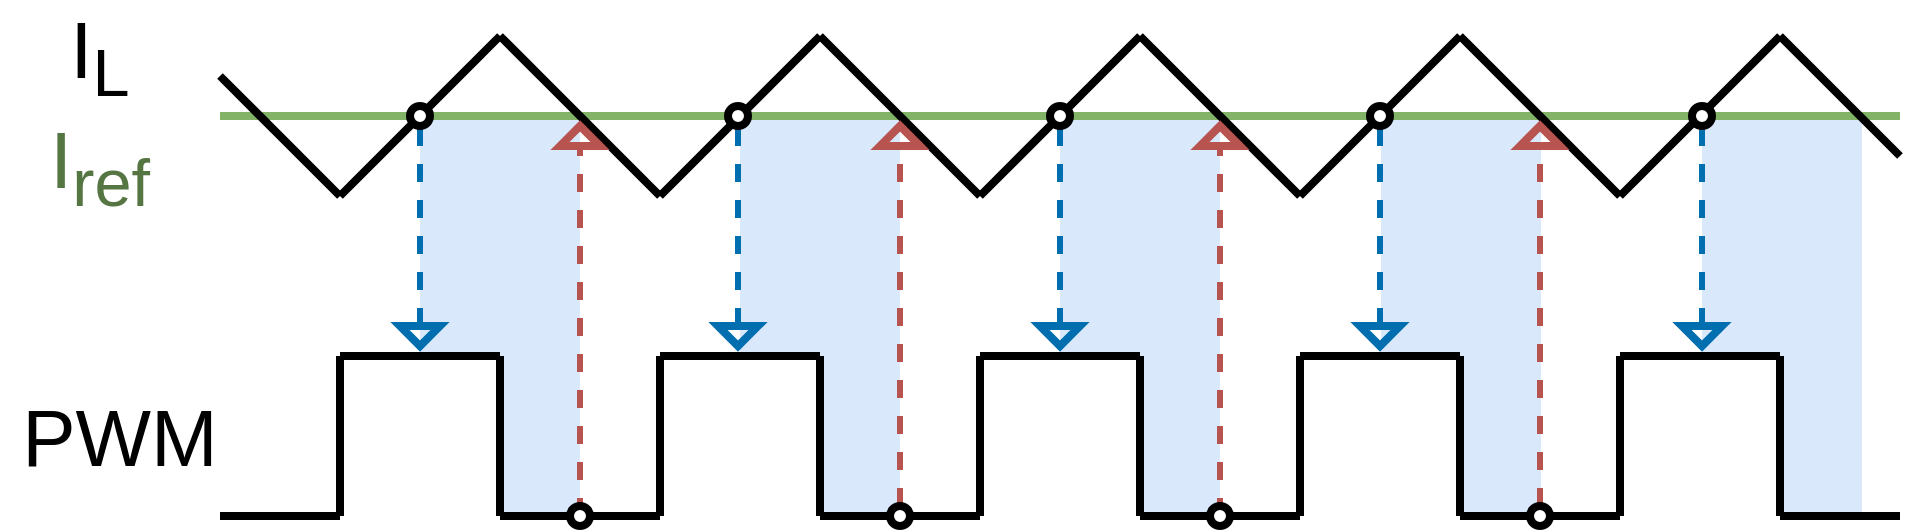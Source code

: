 <mxfile version="10.6.7" type="device"><diagram id="pkUX8egeT2HUiW2wUKu7" name="Page-1"><mxGraphModel dx="1260" dy="706" grid="1" gridSize="10" guides="1" tooltips="1" connect="1" arrows="1" fold="1" page="1" pageScale="1" pageWidth="850" pageHeight="1100" math="0" shadow="0"><root><mxCell id="0"/><mxCell id="1" parent="0"/><mxCell id="a3QDxNg2ogoTWx6-e671-33" value="" style="rounded=0;whiteSpace=wrap;html=1;fillColor=#dae8fc;strokeColor=none;" vertex="1" parent="1"><mxGeometry x="881" y="180" width="80" height="120" as="geometry"/></mxCell><mxCell id="a3QDxNg2ogoTWx6-e671-34" value="" style="rounded=0;whiteSpace=wrap;html=1;fillColor=#dae8fc;strokeColor=none;" vertex="1" parent="1"><mxGeometry x="921" y="300" width="40" height="80" as="geometry"/></mxCell><mxCell id="a3QDxNg2ogoTWx6-e671-27" value="" style="rounded=0;whiteSpace=wrap;html=1;fillColor=#dae8fc;strokeColor=none;" vertex="1" parent="1"><mxGeometry x="400" y="180" width="80" height="120" as="geometry"/></mxCell><mxCell id="a3QDxNg2ogoTWx6-e671-28" value="" style="rounded=0;whiteSpace=wrap;html=1;fillColor=#dae8fc;strokeColor=none;" vertex="1" parent="1"><mxGeometry x="440" y="300" width="40" height="80" as="geometry"/></mxCell><mxCell id="a3QDxNg2ogoTWx6-e671-29" value="" style="rounded=0;whiteSpace=wrap;html=1;fillColor=#dae8fc;strokeColor=none;" vertex="1" parent="1"><mxGeometry x="560" y="180" width="80" height="120" as="geometry"/></mxCell><mxCell id="a3QDxNg2ogoTWx6-e671-30" value="" style="rounded=0;whiteSpace=wrap;html=1;fillColor=#dae8fc;strokeColor=none;" vertex="1" parent="1"><mxGeometry x="600" y="300" width="40" height="80" as="geometry"/></mxCell><mxCell id="a3QDxNg2ogoTWx6-e671-31" value="" style="rounded=0;whiteSpace=wrap;html=1;fillColor=#dae8fc;strokeColor=none;" vertex="1" parent="1"><mxGeometry x="720.5" y="180" width="80" height="120" as="geometry"/></mxCell><mxCell id="a3QDxNg2ogoTWx6-e671-32" value="" style="rounded=0;whiteSpace=wrap;html=1;fillColor=#dae8fc;strokeColor=none;" vertex="1" parent="1"><mxGeometry x="760.5" y="300" width="40" height="80" as="geometry"/></mxCell><mxCell id="a3QDxNg2ogoTWx6-e671-25" value="" style="rounded=0;whiteSpace=wrap;html=1;fillColor=#dae8fc;strokeColor=none;" vertex="1" parent="1"><mxGeometry x="240" y="180" width="80" height="120" as="geometry"/></mxCell><mxCell id="a3QDxNg2ogoTWx6-e671-26" value="" style="rounded=0;whiteSpace=wrap;html=1;fillColor=#dae8fc;strokeColor=none;" vertex="1" parent="1"><mxGeometry x="280" y="300" width="40" height="80" as="geometry"/></mxCell><mxCell id="Tl3OIXE4yh1jOMmpksmT-45" value="" style="endArrow=none;html=1;strokeWidth=3;dashed=1;fillColor=#1ba1e2;strokeColor=#006EAF;" parent="1" source="Tl3OIXE4yh1jOMmpksmT-46" edge="1"><mxGeometry width="50" height="50" relative="1" as="geometry"><mxPoint x="560" y="300" as="sourcePoint"/><mxPoint x="560" y="180" as="targetPoint"/></mxGeometry></mxCell><mxCell id="Tl3OIXE4yh1jOMmpksmT-43" value="" style="endArrow=none;html=1;strokeWidth=3;dashed=1;fillColor=#1ba1e2;strokeColor=#006EAF;" parent="1" source="Tl3OIXE4yh1jOMmpksmT-44" edge="1"><mxGeometry width="50" height="50" relative="1" as="geometry"><mxPoint x="399" y="300" as="sourcePoint"/><mxPoint x="399" y="180" as="targetPoint"/></mxGeometry></mxCell><mxCell id="Tl3OIXE4yh1jOMmpksmT-16" value="" style="endArrow=none;html=1;strokeWidth=3;dashed=1;fillColor=#1ba1e2;strokeColor=#006EAF;" parent="1" source="Tl3OIXE4yh1jOMmpksmT-38" edge="1"><mxGeometry width="50" height="50" relative="1" as="geometry"><mxPoint x="240" y="300" as="sourcePoint"/><mxPoint x="240" y="180" as="targetPoint"/></mxGeometry></mxCell><mxCell id="Tl3OIXE4yh1jOMmpksmT-15" value="" style="endArrow=none;html=1;strokeWidth=4;fillColor=#d5e8d4;strokeColor=#82b366;" parent="1" edge="1"><mxGeometry width="50" height="50" relative="1" as="geometry"><mxPoint x="140" y="180" as="sourcePoint"/><mxPoint x="980" y="180" as="targetPoint"/></mxGeometry></mxCell><mxCell id="4S92IV9rBilkaY_2bPpa-22" value="" style="endArrow=none;html=1;strokeWidth=4;" parent="1" edge="1"><mxGeometry width="50" height="50" relative="1" as="geometry"><mxPoint x="200" y="380" as="sourcePoint"/><mxPoint x="200" y="300" as="targetPoint"/></mxGeometry></mxCell><mxCell id="4S92IV9rBilkaY_2bPpa-23" value="" style="endArrow=none;html=1;strokeWidth=4;" parent="1" edge="1"><mxGeometry width="50" height="50" relative="1" as="geometry"><mxPoint x="200" y="300" as="sourcePoint"/><mxPoint x="280" y="300" as="targetPoint"/></mxGeometry></mxCell><mxCell id="4S92IV9rBilkaY_2bPpa-24" value="" style="endArrow=none;html=1;strokeWidth=4;" parent="1" edge="1"><mxGeometry width="50" height="50" relative="1" as="geometry"><mxPoint x="280" y="380" as="sourcePoint"/><mxPoint x="280" y="300" as="targetPoint"/></mxGeometry></mxCell><mxCell id="4S92IV9rBilkaY_2bPpa-25" value="" style="endArrow=none;html=1;strokeWidth=4;" parent="1" edge="1"><mxGeometry width="50" height="50" relative="1" as="geometry"><mxPoint x="280" y="380" as="sourcePoint"/><mxPoint x="360" y="380" as="targetPoint"/></mxGeometry></mxCell><mxCell id="4S92IV9rBilkaY_2bPpa-26" value="" style="endArrow=none;html=1;strokeWidth=4;" parent="1" edge="1"><mxGeometry width="50" height="50" relative="1" as="geometry"><mxPoint x="360" y="380" as="sourcePoint"/><mxPoint x="360" y="300" as="targetPoint"/></mxGeometry></mxCell><mxCell id="4S92IV9rBilkaY_2bPpa-27" value="" style="endArrow=none;html=1;strokeWidth=4;" parent="1" edge="1"><mxGeometry width="50" height="50" relative="1" as="geometry"><mxPoint x="360" y="300" as="sourcePoint"/><mxPoint x="440" y="300" as="targetPoint"/></mxGeometry></mxCell><mxCell id="4S92IV9rBilkaY_2bPpa-28" value="" style="endArrow=none;html=1;strokeWidth=4;" parent="1" edge="1"><mxGeometry width="50" height="50" relative="1" as="geometry"><mxPoint x="440" y="380" as="sourcePoint"/><mxPoint x="440" y="300" as="targetPoint"/></mxGeometry></mxCell><mxCell id="4S92IV9rBilkaY_2bPpa-29" value="" style="endArrow=none;html=1;strokeWidth=4;" parent="1" edge="1"><mxGeometry width="50" height="50" relative="1" as="geometry"><mxPoint x="440" y="380" as="sourcePoint"/><mxPoint x="520" y="380" as="targetPoint"/></mxGeometry></mxCell><mxCell id="4S92IV9rBilkaY_2bPpa-30" value="" style="endArrow=none;html=1;strokeWidth=4;" parent="1" edge="1"><mxGeometry width="50" height="50" relative="1" as="geometry"><mxPoint x="520" y="380" as="sourcePoint"/><mxPoint x="520" y="300" as="targetPoint"/></mxGeometry></mxCell><mxCell id="4S92IV9rBilkaY_2bPpa-31" value="" style="endArrow=none;html=1;strokeWidth=4;" parent="1" edge="1"><mxGeometry width="50" height="50" relative="1" as="geometry"><mxPoint x="520" y="300" as="sourcePoint"/><mxPoint x="600" y="300" as="targetPoint"/></mxGeometry></mxCell><mxCell id="4S92IV9rBilkaY_2bPpa-32" value="" style="endArrow=none;html=1;strokeWidth=4;" parent="1" edge="1"><mxGeometry width="50" height="50" relative="1" as="geometry"><mxPoint x="600" y="380" as="sourcePoint"/><mxPoint x="600" y="300" as="targetPoint"/></mxGeometry></mxCell><mxCell id="4S92IV9rBilkaY_2bPpa-33" value="" style="endArrow=none;html=1;strokeWidth=4;" parent="1" edge="1"><mxGeometry width="50" height="50" relative="1" as="geometry"><mxPoint x="600" y="380" as="sourcePoint"/><mxPoint x="680" y="380" as="targetPoint"/></mxGeometry></mxCell><mxCell id="4S92IV9rBilkaY_2bPpa-34" value="" style="endArrow=none;html=1;strokeWidth=4;" parent="1" edge="1"><mxGeometry width="50" height="50" relative="1" as="geometry"><mxPoint x="680" y="380" as="sourcePoint"/><mxPoint x="680" y="300" as="targetPoint"/></mxGeometry></mxCell><mxCell id="4S92IV9rBilkaY_2bPpa-35" value="" style="endArrow=none;html=1;strokeWidth=4;" parent="1" edge="1"><mxGeometry width="50" height="50" relative="1" as="geometry"><mxPoint x="680" y="300" as="sourcePoint"/><mxPoint x="760" y="300" as="targetPoint"/></mxGeometry></mxCell><mxCell id="4S92IV9rBilkaY_2bPpa-36" value="" style="endArrow=none;html=1;strokeWidth=4;" parent="1" edge="1"><mxGeometry width="50" height="50" relative="1" as="geometry"><mxPoint x="760" y="380" as="sourcePoint"/><mxPoint x="760" y="300" as="targetPoint"/></mxGeometry></mxCell><mxCell id="4S92IV9rBilkaY_2bPpa-37" value="" style="endArrow=none;html=1;strokeWidth=4;" parent="1" edge="1"><mxGeometry width="50" height="50" relative="1" as="geometry"><mxPoint x="760" y="380" as="sourcePoint"/><mxPoint x="840" y="380" as="targetPoint"/></mxGeometry></mxCell><mxCell id="4S92IV9rBilkaY_2bPpa-38" value="" style="endArrow=none;html=1;strokeWidth=4;" parent="1" edge="1"><mxGeometry width="50" height="50" relative="1" as="geometry"><mxPoint x="840" y="380" as="sourcePoint"/><mxPoint x="840" y="300" as="targetPoint"/></mxGeometry></mxCell><mxCell id="4S92IV9rBilkaY_2bPpa-39" value="" style="endArrow=none;html=1;strokeWidth=4;" parent="1" edge="1"><mxGeometry width="50" height="50" relative="1" as="geometry"><mxPoint x="840" y="300" as="sourcePoint"/><mxPoint x="920" y="300" as="targetPoint"/></mxGeometry></mxCell><mxCell id="4S92IV9rBilkaY_2bPpa-40" value="" style="endArrow=none;html=1;strokeWidth=4;" parent="1" edge="1"><mxGeometry width="50" height="50" relative="1" as="geometry"><mxPoint x="920" y="380" as="sourcePoint"/><mxPoint x="920" y="300" as="targetPoint"/></mxGeometry></mxCell><mxCell id="4S92IV9rBilkaY_2bPpa-41" value="" style="endArrow=none;html=1;strokeWidth=4;" parent="1" edge="1"><mxGeometry width="50" height="50" relative="1" as="geometry"><mxPoint x="920" y="380" as="sourcePoint"/><mxPoint x="980" y="380" as="targetPoint"/></mxGeometry></mxCell><mxCell id="4S92IV9rBilkaY_2bPpa-42" value="" style="endArrow=none;html=1;strokeWidth=4;" parent="1" edge="1"><mxGeometry width="50" height="50" relative="1" as="geometry"><mxPoint x="200" y="380" as="sourcePoint"/><mxPoint x="140" y="380" as="targetPoint"/></mxGeometry></mxCell><mxCell id="4S92IV9rBilkaY_2bPpa-49" value="PWM" style="text;html=1;strokeColor=none;fillColor=none;align=center;verticalAlign=middle;whiteSpace=wrap;rounded=0;fontSize=40;" parent="1" vertex="1"><mxGeometry x="40" y="320" width="100" height="40" as="geometry"/></mxCell><mxCell id="Tl3OIXE4yh1jOMmpksmT-4" value="" style="endArrow=none;html=1;strokeWidth=4;" parent="1" edge="1"><mxGeometry width="50" height="50" relative="1" as="geometry"><mxPoint x="140" y="160" as="sourcePoint"/><mxPoint x="200" y="220" as="targetPoint"/></mxGeometry></mxCell><mxCell id="Tl3OIXE4yh1jOMmpksmT-5" value="" style="endArrow=none;html=1;strokeWidth=4;" parent="1" source="Tl3OIXE4yh1jOMmpksmT-27" edge="1"><mxGeometry width="50" height="50" relative="1" as="geometry"><mxPoint x="200" y="220" as="sourcePoint"/><mxPoint x="280" y="140" as="targetPoint"/></mxGeometry></mxCell><mxCell id="Tl3OIXE4yh1jOMmpksmT-6" value="" style="endArrow=none;html=1;strokeWidth=4;" parent="1" edge="1"><mxGeometry width="50" height="50" relative="1" as="geometry"><mxPoint x="360" y="220" as="sourcePoint"/><mxPoint x="280" y="140" as="targetPoint"/></mxGeometry></mxCell><mxCell id="Tl3OIXE4yh1jOMmpksmT-7" value="" style="endArrow=none;html=1;strokeWidth=4;" parent="1" edge="1"><mxGeometry width="50" height="50" relative="1" as="geometry"><mxPoint x="360" y="220" as="sourcePoint"/><mxPoint x="440" y="140" as="targetPoint"/></mxGeometry></mxCell><mxCell id="Tl3OIXE4yh1jOMmpksmT-8" value="" style="endArrow=none;html=1;strokeWidth=4;" parent="1" edge="1"><mxGeometry width="50" height="50" relative="1" as="geometry"><mxPoint x="520" y="220" as="sourcePoint"/><mxPoint x="440" y="140" as="targetPoint"/></mxGeometry></mxCell><mxCell id="Tl3OIXE4yh1jOMmpksmT-9" value="" style="endArrow=none;html=1;strokeWidth=4;" parent="1" edge="1"><mxGeometry width="50" height="50" relative="1" as="geometry"><mxPoint x="520" y="220" as="sourcePoint"/><mxPoint x="600" y="140" as="targetPoint"/></mxGeometry></mxCell><mxCell id="Tl3OIXE4yh1jOMmpksmT-10" value="" style="endArrow=none;html=1;strokeWidth=4;" parent="1" edge="1"><mxGeometry width="50" height="50" relative="1" as="geometry"><mxPoint x="680" y="220" as="sourcePoint"/><mxPoint x="600" y="140" as="targetPoint"/></mxGeometry></mxCell><mxCell id="Tl3OIXE4yh1jOMmpksmT-11" value="" style="endArrow=none;html=1;strokeWidth=4;" parent="1" edge="1"><mxGeometry width="50" height="50" relative="1" as="geometry"><mxPoint x="680" y="220" as="sourcePoint"/><mxPoint x="760" y="140" as="targetPoint"/></mxGeometry></mxCell><mxCell id="Tl3OIXE4yh1jOMmpksmT-12" value="" style="endArrow=none;html=1;strokeWidth=4;" parent="1" edge="1"><mxGeometry width="50" height="50" relative="1" as="geometry"><mxPoint x="840" y="220" as="sourcePoint"/><mxPoint x="760" y="140" as="targetPoint"/></mxGeometry></mxCell><mxCell id="Tl3OIXE4yh1jOMmpksmT-13" value="" style="endArrow=none;html=1;strokeWidth=4;" parent="1" edge="1"><mxGeometry width="50" height="50" relative="1" as="geometry"><mxPoint x="840" y="220" as="sourcePoint"/><mxPoint x="920" y="140" as="targetPoint"/></mxGeometry></mxCell><mxCell id="Tl3OIXE4yh1jOMmpksmT-14" value="" style="endArrow=none;html=1;strokeWidth=4;" parent="1" edge="1"><mxGeometry width="50" height="50" relative="1" as="geometry"><mxPoint x="980" y="200" as="sourcePoint"/><mxPoint x="920" y="140" as="targetPoint"/></mxGeometry></mxCell><mxCell id="Tl3OIXE4yh1jOMmpksmT-26" value="I&lt;sub&gt;L&lt;/sub&gt;" style="text;html=1;strokeColor=none;fillColor=none;align=center;verticalAlign=middle;whiteSpace=wrap;rounded=0;fontSize=40;" parent="1" vertex="1"><mxGeometry x="30" y="130" width="100" height="40" as="geometry"/></mxCell><mxCell id="Tl3OIXE4yh1jOMmpksmT-27" value="" style="ellipse;whiteSpace=wrap;html=1;aspect=fixed;strokeWidth=4;" parent="1" vertex="1"><mxGeometry x="235" y="175" width="10" height="10" as="geometry"/></mxCell><mxCell id="Tl3OIXE4yh1jOMmpksmT-29" value="" style="endArrow=none;html=1;strokeWidth=4;" parent="1" target="Tl3OIXE4yh1jOMmpksmT-27" edge="1"><mxGeometry width="50" height="50" relative="1" as="geometry"><mxPoint x="200" y="220" as="sourcePoint"/><mxPoint x="280" y="140" as="targetPoint"/></mxGeometry></mxCell><mxCell id="Tl3OIXE4yh1jOMmpksmT-35" value="" style="ellipse;whiteSpace=wrap;html=1;aspect=fixed;strokeWidth=4;" parent="1" vertex="1"><mxGeometry x="394" y="175" width="10" height="10" as="geometry"/></mxCell><mxCell id="Tl3OIXE4yh1jOMmpksmT-37" value="" style="ellipse;whiteSpace=wrap;html=1;aspect=fixed;strokeWidth=4;" parent="1" vertex="1"><mxGeometry x="555" y="175" width="10" height="10" as="geometry"/></mxCell><mxCell id="Tl3OIXE4yh1jOMmpksmT-38" value="" style="triangle;whiteSpace=wrap;html=1;strokeWidth=4;rotation=90;fillColor=none;strokeColor=#006EAF;fontColor=#ffffff;" parent="1" vertex="1"><mxGeometry x="235" y="280" width="10" height="20" as="geometry"/></mxCell><mxCell id="Tl3OIXE4yh1jOMmpksmT-44" value="" style="triangle;whiteSpace=wrap;html=1;strokeWidth=4;rotation=90;fillColor=none;strokeColor=#006EAF;fontColor=#ffffff;" parent="1" vertex="1"><mxGeometry x="394" y="280" width="10" height="20" as="geometry"/></mxCell><mxCell id="Tl3OIXE4yh1jOMmpksmT-46" value="" style="triangle;whiteSpace=wrap;html=1;strokeWidth=4;rotation=90;fillColor=none;strokeColor=#006EAF;fontColor=#ffffff;" parent="1" vertex="1"><mxGeometry x="555" y="280" width="10" height="20" as="geometry"/></mxCell><mxCell id="a3QDxNg2ogoTWx6-e671-1" value="I&lt;sub&gt;ref&lt;/sub&gt;" style="text;html=1;align=center;verticalAlign=middle;whiteSpace=wrap;rounded=0;fontSize=40;labelBackgroundColor=#ffffff;fontColor=#557542;" vertex="1" parent="1"><mxGeometry x="30" y="185" width="100" height="40" as="geometry"/></mxCell><mxCell id="a3QDxNg2ogoTWx6-e671-2" value="" style="endArrow=none;html=1;strokeWidth=3;dashed=1;fillColor=#f8cecc;strokeColor=#b85450;entryX=0;entryY=0.5;entryDx=0;entryDy=0;" edge="1" parent="1" target="a3QDxNg2ogoTWx6-e671-3"><mxGeometry width="50" height="50" relative="1" as="geometry"><mxPoint x="320" y="380" as="sourcePoint"/><mxPoint x="320" y="180" as="targetPoint"/></mxGeometry></mxCell><mxCell id="a3QDxNg2ogoTWx6-e671-3" value="" style="triangle;whiteSpace=wrap;html=1;strokeWidth=4;rotation=-90;fillColor=none;strokeColor=#b85450;" vertex="1" parent="1"><mxGeometry x="315" y="180" width="10" height="20" as="geometry"/></mxCell><mxCell id="a3QDxNg2ogoTWx6-e671-4" value="" style="ellipse;whiteSpace=wrap;html=1;aspect=fixed;strokeWidth=4;" vertex="1" parent="1"><mxGeometry x="315" y="375" width="10" height="10" as="geometry"/></mxCell><mxCell id="a3QDxNg2ogoTWx6-e671-5" value="" style="endArrow=none;html=1;strokeWidth=3;dashed=1;fillColor=#f8cecc;strokeColor=#b85450;entryX=0;entryY=0.5;entryDx=0;entryDy=0;" edge="1" parent="1" target="a3QDxNg2ogoTWx6-e671-6" source="a3QDxNg2ogoTWx6-e671-7"><mxGeometry width="50" height="50" relative="1" as="geometry"><mxPoint x="481" y="380" as="sourcePoint"/><mxPoint x="481" y="180" as="targetPoint"/></mxGeometry></mxCell><mxCell id="a3QDxNg2ogoTWx6-e671-6" value="" style="triangle;whiteSpace=wrap;html=1;strokeWidth=4;rotation=-90;fillColor=none;strokeColor=#b85450;" vertex="1" parent="1"><mxGeometry x="475" y="180" width="10" height="20" as="geometry"/></mxCell><mxCell id="a3QDxNg2ogoTWx6-e671-7" value="" style="ellipse;whiteSpace=wrap;html=1;aspect=fixed;strokeWidth=4;" vertex="1" parent="1"><mxGeometry x="475" y="375" width="10" height="10" as="geometry"/></mxCell><mxCell id="a3QDxNg2ogoTWx6-e671-12" value="" style="endArrow=none;html=1;strokeWidth=3;dashed=1;fillColor=#f8cecc;strokeColor=#b85450;entryX=0;entryY=0.5;entryDx=0;entryDy=0;" edge="1" parent="1" target="a3QDxNg2ogoTWx6-e671-13"><mxGeometry width="50" height="50" relative="1" as="geometry"><mxPoint x="640" y="380" as="sourcePoint"/><mxPoint x="640" y="180" as="targetPoint"/></mxGeometry></mxCell><mxCell id="a3QDxNg2ogoTWx6-e671-13" value="" style="triangle;whiteSpace=wrap;html=1;strokeWidth=4;rotation=-90;fillColor=none;strokeColor=#b85450;" vertex="1" parent="1"><mxGeometry x="635" y="180" width="10" height="20" as="geometry"/></mxCell><mxCell id="a3QDxNg2ogoTWx6-e671-14" value="" style="ellipse;whiteSpace=wrap;html=1;aspect=fixed;strokeWidth=4;" vertex="1" parent="1"><mxGeometry x="635" y="375" width="10" height="10" as="geometry"/></mxCell><mxCell id="a3QDxNg2ogoTWx6-e671-15" value="" style="endArrow=none;html=1;strokeWidth=3;dashed=1;fillColor=#f8cecc;strokeColor=#b85450;entryX=0;entryY=0.5;entryDx=0;entryDy=0;" edge="1" parent="1" source="a3QDxNg2ogoTWx6-e671-17" target="a3QDxNg2ogoTWx6-e671-16"><mxGeometry width="50" height="50" relative="1" as="geometry"><mxPoint x="801" y="380" as="sourcePoint"/><mxPoint x="801" y="180" as="targetPoint"/></mxGeometry></mxCell><mxCell id="a3QDxNg2ogoTWx6-e671-16" value="" style="triangle;whiteSpace=wrap;html=1;strokeWidth=4;rotation=-90;fillColor=none;strokeColor=#b85450;" vertex="1" parent="1"><mxGeometry x="795" y="180" width="10" height="20" as="geometry"/></mxCell><mxCell id="a3QDxNg2ogoTWx6-e671-17" value="" style="ellipse;whiteSpace=wrap;html=1;aspect=fixed;strokeWidth=4;" vertex="1" parent="1"><mxGeometry x="795" y="375" width="10" height="10" as="geometry"/></mxCell><mxCell id="a3QDxNg2ogoTWx6-e671-18" value="" style="endArrow=none;html=1;strokeWidth=3;dashed=1;fillColor=#1ba1e2;strokeColor=#006EAF;" edge="1" parent="1" source="a3QDxNg2ogoTWx6-e671-23"><mxGeometry width="50" height="50" relative="1" as="geometry"><mxPoint x="881" y="300" as="sourcePoint"/><mxPoint x="881" y="180" as="targetPoint"/></mxGeometry></mxCell><mxCell id="a3QDxNg2ogoTWx6-e671-19" value="" style="endArrow=none;html=1;strokeWidth=3;dashed=1;fillColor=#1ba1e2;strokeColor=#006EAF;" edge="1" parent="1" source="a3QDxNg2ogoTWx6-e671-22"><mxGeometry width="50" height="50" relative="1" as="geometry"><mxPoint x="720" y="300" as="sourcePoint"/><mxPoint x="720" y="180" as="targetPoint"/></mxGeometry></mxCell><mxCell id="a3QDxNg2ogoTWx6-e671-20" value="" style="ellipse;whiteSpace=wrap;html=1;aspect=fixed;strokeWidth=4;" vertex="1" parent="1"><mxGeometry x="715" y="175" width="10" height="10" as="geometry"/></mxCell><mxCell id="a3QDxNg2ogoTWx6-e671-21" value="" style="ellipse;whiteSpace=wrap;html=1;aspect=fixed;strokeWidth=4;" vertex="1" parent="1"><mxGeometry x="876" y="175" width="10" height="10" as="geometry"/></mxCell><mxCell id="a3QDxNg2ogoTWx6-e671-22" value="" style="triangle;whiteSpace=wrap;html=1;strokeWidth=4;rotation=90;fillColor=none;strokeColor=#006EAF;fontColor=#ffffff;" vertex="1" parent="1"><mxGeometry x="715" y="280" width="10" height="20" as="geometry"/></mxCell><mxCell id="a3QDxNg2ogoTWx6-e671-23" value="" style="triangle;whiteSpace=wrap;html=1;strokeWidth=4;rotation=90;fillColor=none;strokeColor=#006EAF;fontColor=#ffffff;" vertex="1" parent="1"><mxGeometry x="876" y="280" width="10" height="20" as="geometry"/></mxCell></root></mxGraphModel></diagram></mxfile>
